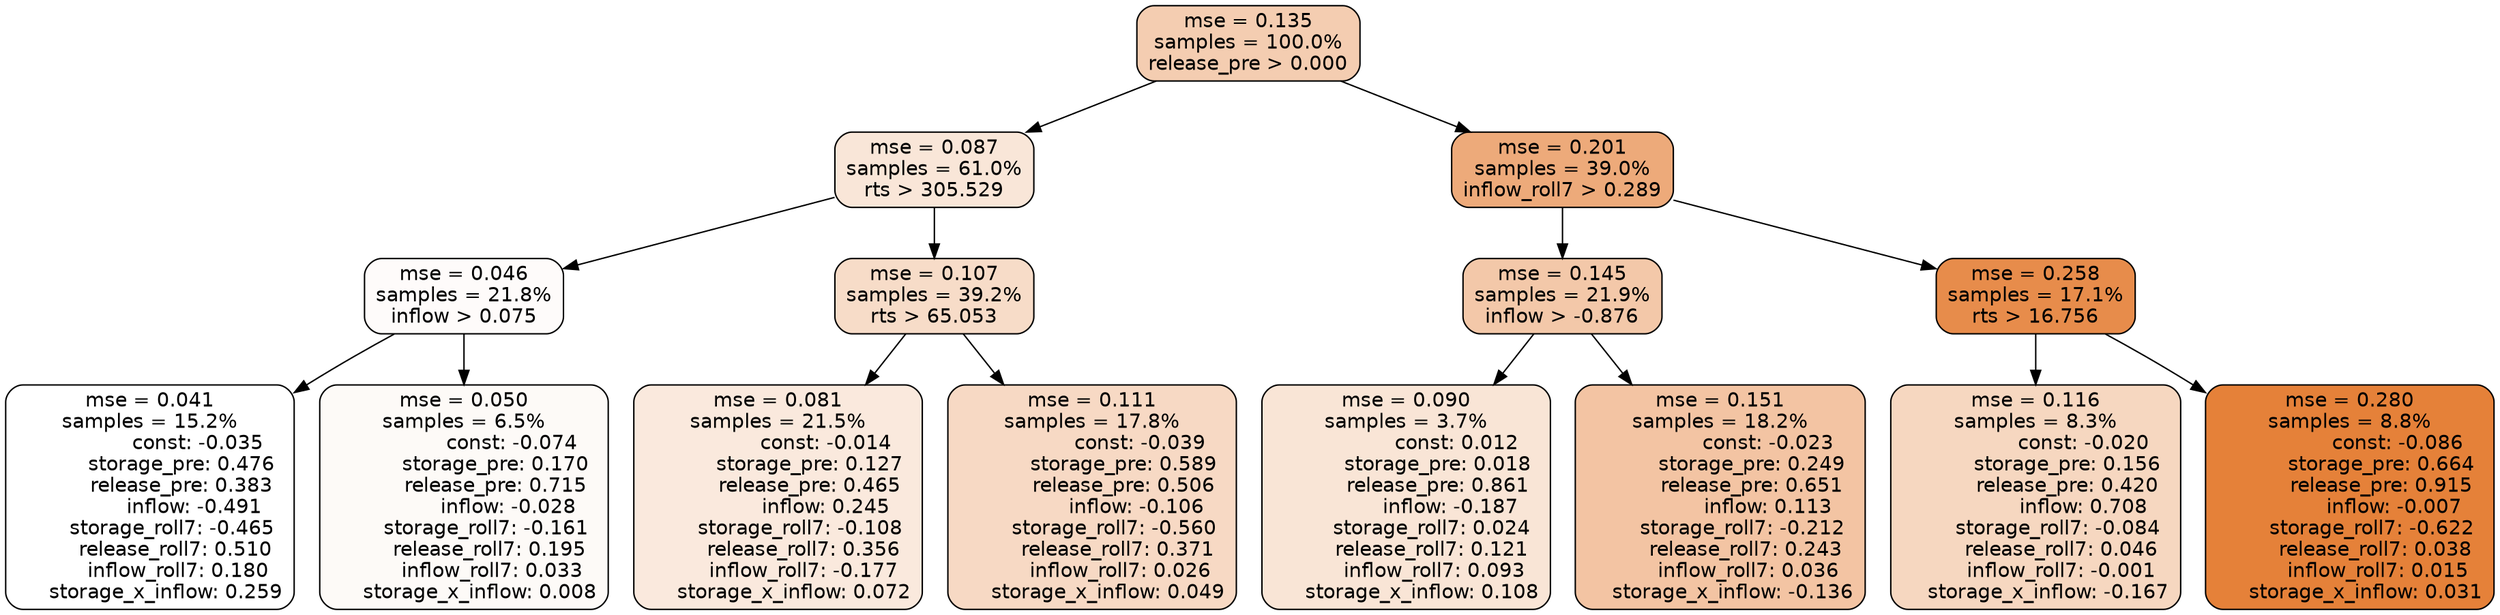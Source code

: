 digraph tree {
node [shape=rectangle, style="filled, rounded", color="black", fontname=helvetica] ;
edge [fontname=helvetica] ;
	"0" [label="mse = 0.135
samples = 100.0%
release_pre > 0.000", fillcolor="#f4cdb1"]
	"1" [label="mse = 0.087
samples = 61.0%
rts > 305.529", fillcolor="#f9e6d8"]
	"8" [label="mse = 0.201
samples = 39.0%
inflow_roll7 > 0.289", fillcolor="#edaa7a"]
	"5" [label="mse = 0.046
samples = 21.8%
inflow > 0.075", fillcolor="#fefbfa"]
	"2" [label="mse = 0.107
samples = 39.2%
rts > 65.053", fillcolor="#f7dcc8"]
	"9" [label="mse = 0.145
samples = 21.9%
inflow > -0.876", fillcolor="#f3c8a9"]
	"12" [label="mse = 0.258
samples = 17.1%
rts > 16.756", fillcolor="#e78c4b"]
	"6" [label="mse = 0.041
samples = 15.2%
               const: -0.035
          storage_pre: 0.476
          release_pre: 0.383
              inflow: -0.491
       storage_roll7: -0.465
        release_roll7: 0.510
         inflow_roll7: 0.180
     storage_x_inflow: 0.259", fillcolor="#ffffff"]
	"7" [label="mse = 0.050
samples = 6.5%
               const: -0.074
          storage_pre: 0.170
          release_pre: 0.715
              inflow: -0.028
       storage_roll7: -0.161
        release_roll7: 0.195
         inflow_roll7: 0.033
     storage_x_inflow: 0.008", fillcolor="#fdfaf7"]
	"3" [label="mse = 0.081
samples = 21.5%
               const: -0.014
          storage_pre: 0.127
          release_pre: 0.465
               inflow: 0.245
       storage_roll7: -0.108
        release_roll7: 0.356
        inflow_roll7: -0.177
     storage_x_inflow: 0.072", fillcolor="#fae9dd"]
	"4" [label="mse = 0.111
samples = 17.8%
               const: -0.039
          storage_pre: 0.589
          release_pre: 0.506
              inflow: -0.106
       storage_roll7: -0.560
        release_roll7: 0.371
         inflow_roll7: 0.026
     storage_x_inflow: 0.049", fillcolor="#f7d9c4"]
	"10" [label="mse = 0.090
samples = 3.7%
                const: 0.012
          storage_pre: 0.018
          release_pre: 0.861
              inflow: -0.187
        storage_roll7: 0.024
        release_roll7: 0.121
         inflow_roll7: 0.093
     storage_x_inflow: 0.108", fillcolor="#f9e5d6"]
	"11" [label="mse = 0.151
samples = 18.2%
               const: -0.023
          storage_pre: 0.249
          release_pre: 0.651
               inflow: 0.113
       storage_roll7: -0.212
        release_roll7: 0.243
         inflow_roll7: 0.036
    storage_x_inflow: -0.136", fillcolor="#f3c4a3"]
	"13" [label="mse = 0.116
samples = 8.3%
               const: -0.020
          storage_pre: 0.156
          release_pre: 0.420
               inflow: 0.708
       storage_roll7: -0.084
        release_roll7: 0.046
        inflow_roll7: -0.001
    storage_x_inflow: -0.167", fillcolor="#f6d7c0"]
	"14" [label="mse = 0.280
samples = 8.8%
               const: -0.086
          storage_pre: 0.664
          release_pre: 0.915
              inflow: -0.007
       storage_roll7: -0.622
        release_roll7: 0.038
         inflow_roll7: 0.015
     storage_x_inflow: 0.031", fillcolor="#e58139"]

	"0" -> "1"
	"0" -> "8"
	"1" -> "2"
	"1" -> "5"
	"8" -> "9"
	"8" -> "12"
	"5" -> "6"
	"5" -> "7"
	"2" -> "3"
	"2" -> "4"
	"9" -> "10"
	"9" -> "11"
	"12" -> "13"
	"12" -> "14"
}